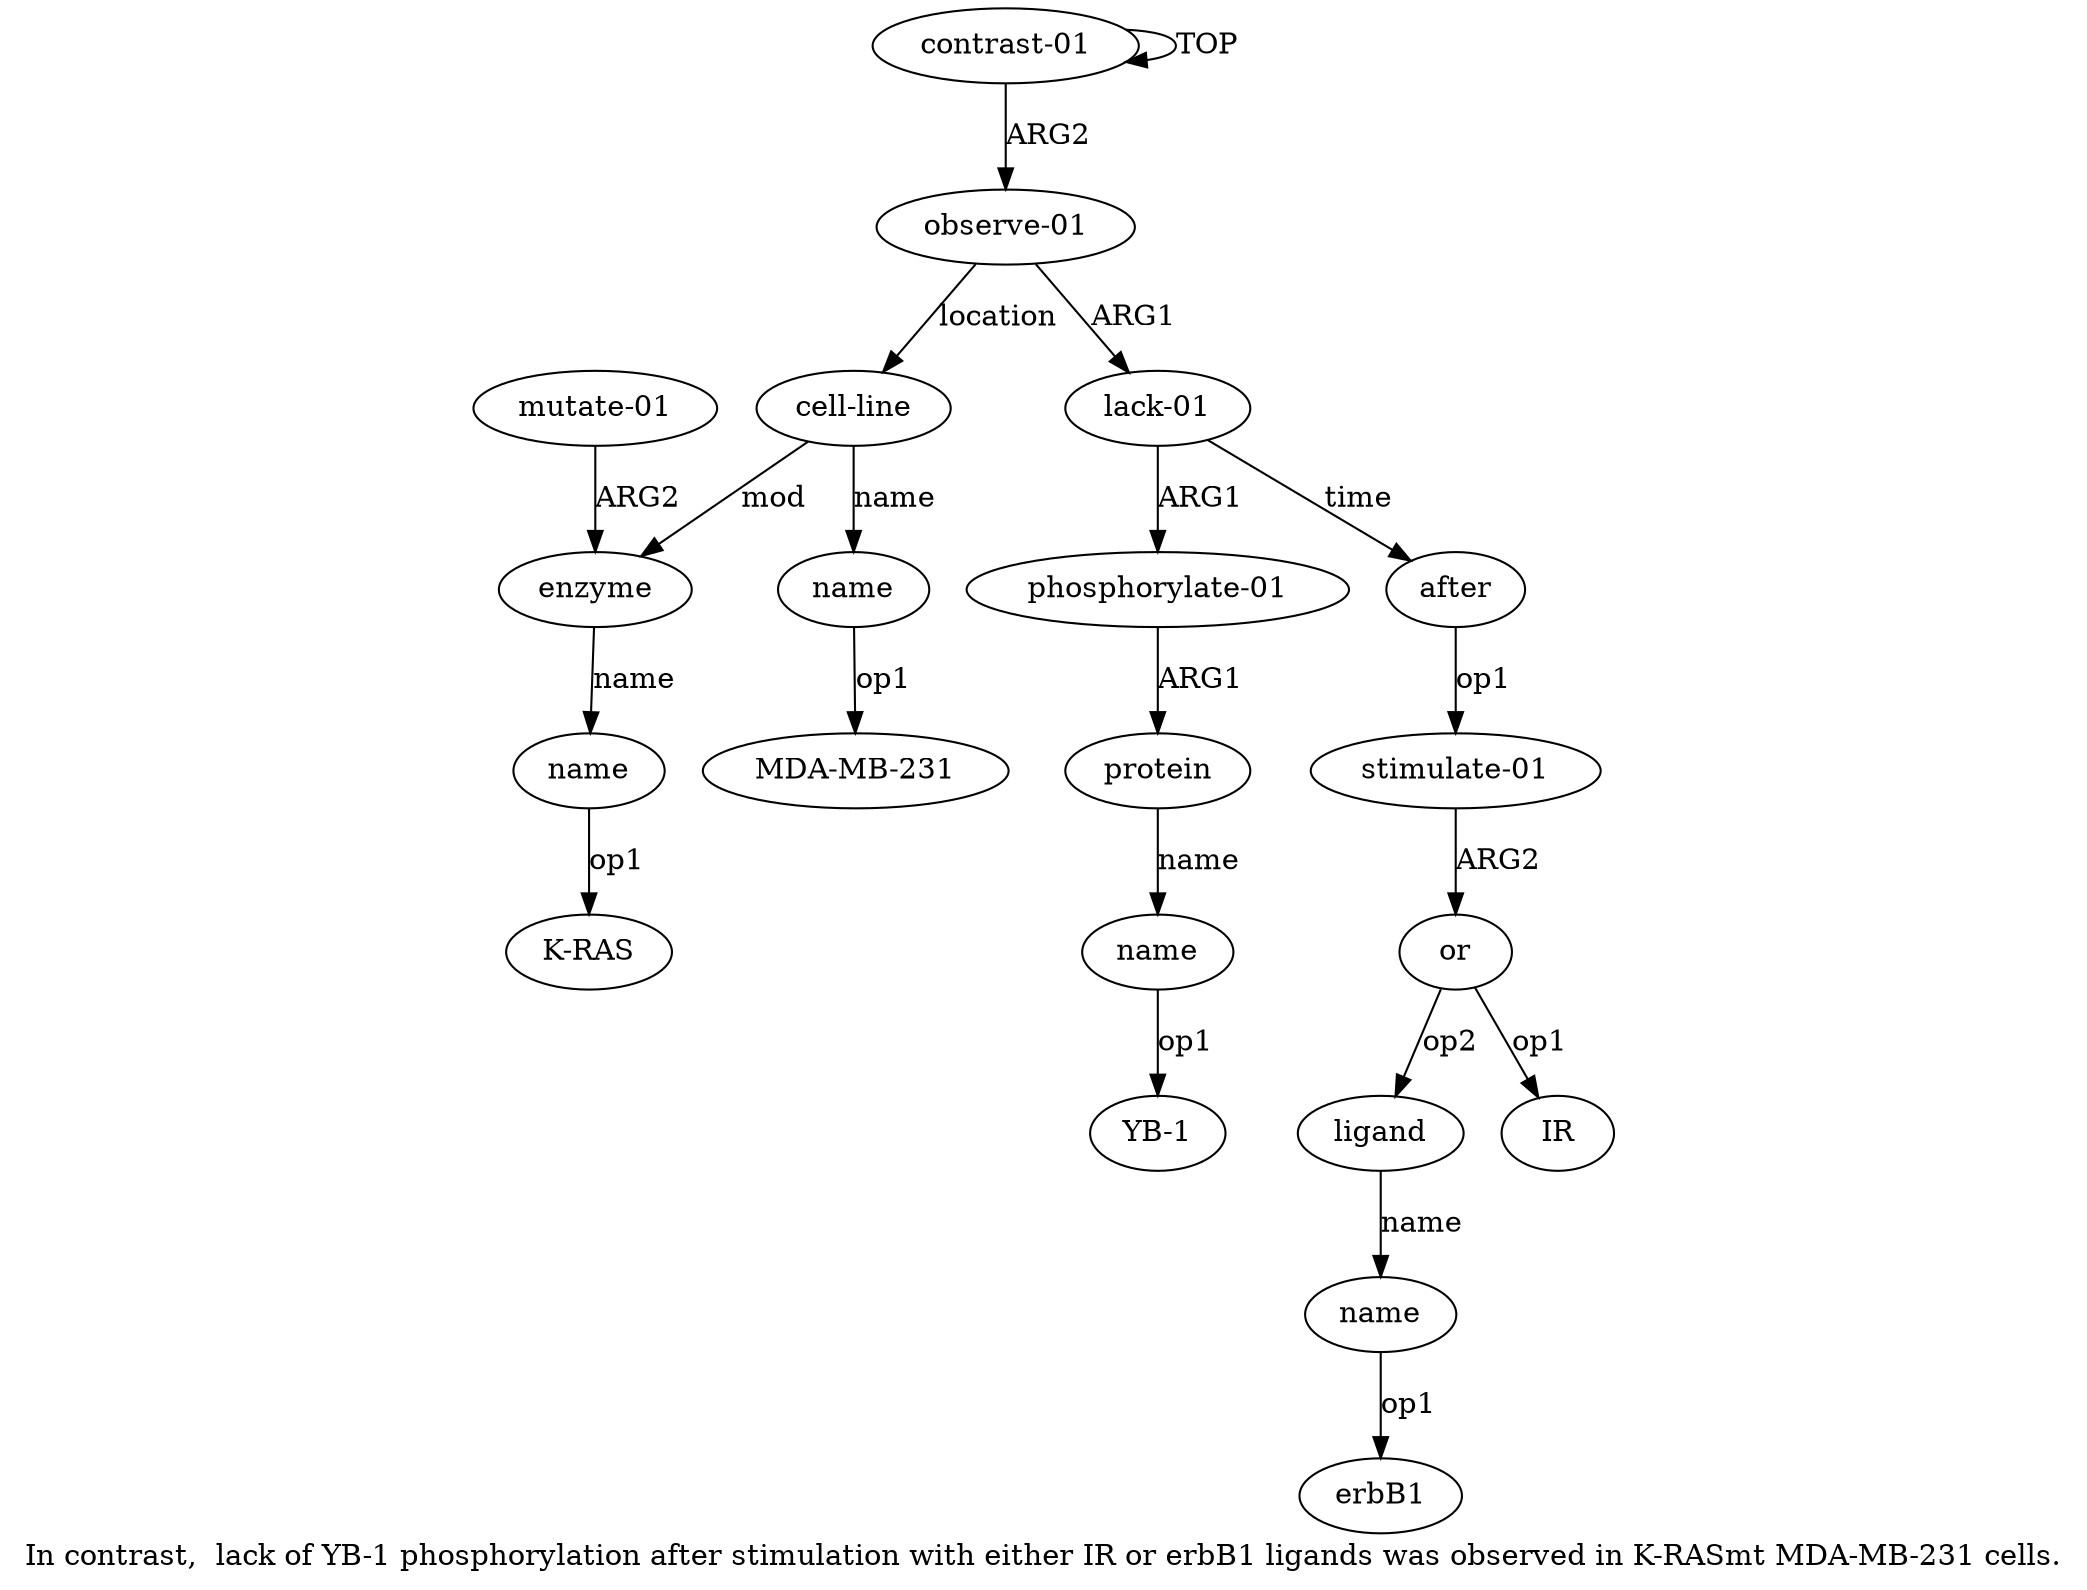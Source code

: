 digraph  {
	graph [label="In contrast,  lack of YB-1 phosphorylation after stimulation with either IR or erbB1 ligands was observed in K-RASmt MDA-MB-231 \
cells."];
	node [label="\N"];
	a15	 [color=black,
		gold_ind=15,
		gold_label=name,
		label=name,
		test_ind=15,
		test_label=name];
	"a15 K-RAS"	 [color=black,
		gold_ind=-1,
		gold_label="K-RAS",
		label="K-RAS",
		test_ind=-1,
		test_label="K-RAS"];
	a15 -> "a15 K-RAS" [key=0,
	color=black,
	gold_label=op1,
	label=op1,
	test_label=op1];
a14 [color=black,
	gold_ind=14,
	gold_label=enzyme,
	label=enzyme,
	test_ind=14,
	test_label=enzyme];
a14 -> a15 [key=0,
color=black,
gold_label=name,
label=name,
test_label=name];
"a5 YB-1" [color=black,
gold_ind=-1,
gold_label="YB-1",
label="YB-1",
test_ind=-1,
test_label="YB-1"];
a16 [color=black,
gold_ind=16,
gold_label="mutate-01",
label="mutate-01",
test_ind=16,
test_label="mutate-01"];
a16 -> a14 [key=0,
color=black,
gold_label=ARG2,
label=ARG2,
test_label=ARG2];
a11 [color=black,
gold_ind=11,
gold_label=name,
label=name,
test_ind=11,
test_label=name];
"a11 erbB1" [color=black,
gold_ind=-1,
gold_label=erbB1,
label=erbB1,
test_ind=-1,
test_label=erbB1];
a11 -> "a11 erbB1" [key=0,
color=black,
gold_label=op1,
label=op1,
test_label=op1];
a10 [color=black,
gold_ind=10,
gold_label=ligand,
label=ligand,
test_ind=10,
test_label=ligand];
a10 -> a11 [key=0,
color=black,
gold_label=name,
label=name,
test_label=name];
a13 [color=black,
gold_ind=13,
gold_label=name,
label=name,
test_ind=13,
test_label=name];
"a13 MDA-MB-231" [color=black,
gold_ind=-1,
gold_label="MDA-MB-231",
label="MDA-MB-231",
test_ind=-1,
test_label="MDA-MB-231"];
a13 -> "a13 MDA-MB-231" [key=0,
color=black,
gold_label=op1,
label=op1,
test_label=op1];
a12 [color=black,
gold_ind=12,
gold_label="cell-line",
label="cell-line",
test_ind=12,
test_label="cell-line"];
a12 -> a14 [key=0,
color=black,
gold_label=mod,
label=mod,
test_label=mod];
a12 -> a13 [key=0,
color=black,
gold_label=name,
label=name,
test_label=name];
a1 [color=black,
gold_ind=1,
gold_label="observe-01",
label="observe-01",
test_ind=1,
test_label="observe-01"];
a1 -> a12 [key=0,
color=black,
gold_label=location,
label=location,
test_label=location];
a2 [color=black,
gold_ind=2,
gold_label="lack-01",
label="lack-01",
test_ind=2,
test_label="lack-01"];
a1 -> a2 [key=0,
color=black,
gold_label=ARG1,
label=ARG1,
test_label=ARG1];
a0 [color=black,
gold_ind=0,
gold_label="contrast-01",
label="contrast-01",
test_ind=0,
test_label="contrast-01"];
a0 -> a1 [key=0,
color=black,
gold_label=ARG2,
label=ARG2,
test_label=ARG2];
a0 -> a0 [key=0,
color=black,
gold_label=TOP,
label=TOP,
test_label=TOP];
a3 [color=black,
gold_ind=3,
gold_label="phosphorylate-01",
label="phosphorylate-01",
test_ind=3,
test_label="phosphorylate-01"];
a4 [color=black,
gold_ind=4,
gold_label=protein,
label=protein,
test_ind=4,
test_label=protein];
a3 -> a4 [key=0,
color=black,
gold_label=ARG1,
label=ARG1,
test_label=ARG1];
a2 -> a3 [key=0,
color=black,
gold_label=ARG1,
label=ARG1,
test_label=ARG1];
a6 [color=black,
gold_ind=6,
gold_label=after,
label=after,
test_ind=6,
test_label=after];
a2 -> a6 [key=0,
color=black,
gold_label=time,
label=time,
test_label=time];
a5 [color=black,
gold_ind=5,
gold_label=name,
label=name,
test_ind=5,
test_label=name];
a5 -> "a5 YB-1" [key=0,
color=black,
gold_label=op1,
label=op1,
test_label=op1];
a4 -> a5 [key=0,
color=black,
gold_label=name,
label=name,
test_label=name];
a7 [color=black,
gold_ind=7,
gold_label="stimulate-01",
label="stimulate-01",
test_ind=7,
test_label="stimulate-01"];
a8 [color=black,
gold_ind=8,
gold_label=or,
label=or,
test_ind=8,
test_label=or];
a7 -> a8 [key=0,
color=black,
gold_label=ARG2,
label=ARG2,
test_label=ARG2];
a6 -> a7 [key=0,
color=black,
gold_label=op1,
label=op1,
test_label=op1];
a9 [color=black,
gold_ind=9,
gold_label=IR,
label=IR,
test_ind=9,
test_label=IR];
a8 -> a10 [key=0,
color=black,
gold_label=op2,
label=op2,
test_label=op2];
a8 -> a9 [key=0,
color=black,
gold_label=op1,
label=op1,
test_label=op1];
}
